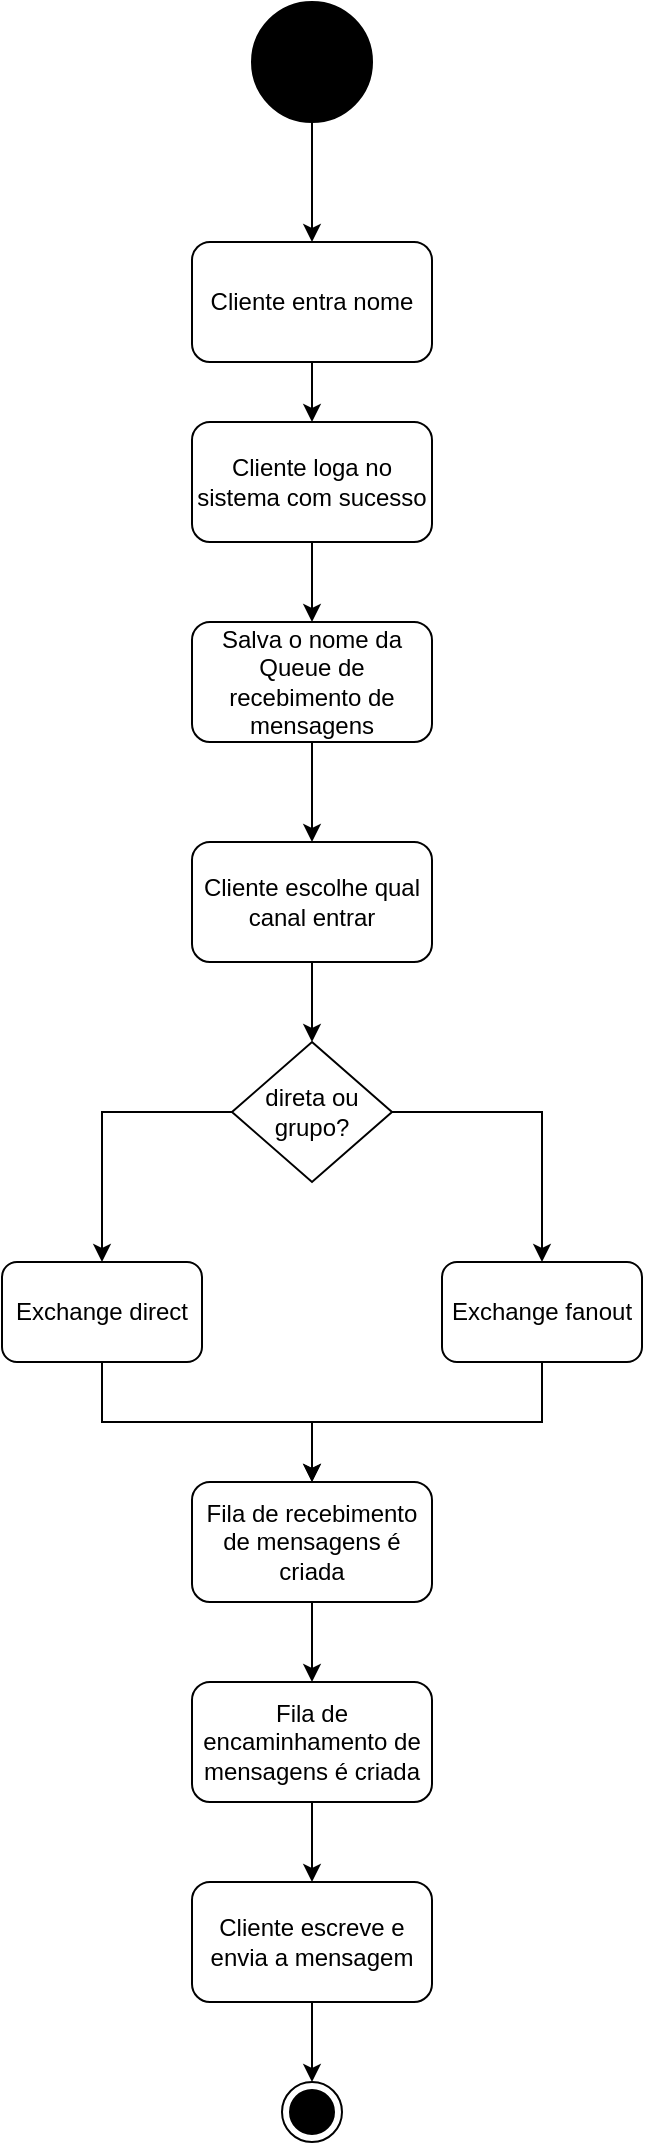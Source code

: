<mxfile version="15.4.0" type="device"><diagram id="_Pby93Y4_4XAsDeVdTcf" name="Page-1"><mxGraphModel dx="2426" dy="1391" grid="1" gridSize="10" guides="1" tooltips="1" connect="1" arrows="1" fold="1" page="1" pageScale="1" pageWidth="850" pageHeight="1100" math="0" shadow="0"><root><mxCell id="0"/><mxCell id="1" parent="0"/><mxCell id="uvAXDiNbMCi3gozuUOCw-16" style="edgeStyle=orthogonalEdgeStyle;rounded=0;orthogonalLoop=1;jettySize=auto;html=1;" edge="1" parent="1" source="uvAXDiNbMCi3gozuUOCw-1" target="uvAXDiNbMCi3gozuUOCw-2"><mxGeometry relative="1" as="geometry"/></mxCell><mxCell id="uvAXDiNbMCi3gozuUOCw-1" value="" style="ellipse;whiteSpace=wrap;html=1;aspect=fixed;fillColor=#000000;" vertex="1" parent="1"><mxGeometry x="335" width="60" height="60" as="geometry"/></mxCell><mxCell id="uvAXDiNbMCi3gozuUOCw-13" style="edgeStyle=orthogonalEdgeStyle;rounded=0;orthogonalLoop=1;jettySize=auto;html=1;entryX=0.5;entryY=0;entryDx=0;entryDy=0;" edge="1" parent="1" source="uvAXDiNbMCi3gozuUOCw-2" target="uvAXDiNbMCi3gozuUOCw-3"><mxGeometry relative="1" as="geometry"/></mxCell><mxCell id="uvAXDiNbMCi3gozuUOCw-2" value="Cliente entra nome" style="rounded=1;whiteSpace=wrap;html=1;fillColor=#FFFFFF;" vertex="1" parent="1"><mxGeometry x="305" y="120" width="120" height="60" as="geometry"/></mxCell><mxCell id="uvAXDiNbMCi3gozuUOCw-17" style="edgeStyle=orthogonalEdgeStyle;rounded=0;orthogonalLoop=1;jettySize=auto;html=1;entryX=0.5;entryY=0;entryDx=0;entryDy=0;" edge="1" parent="1" source="uvAXDiNbMCi3gozuUOCw-3" target="uvAXDiNbMCi3gozuUOCw-6"><mxGeometry relative="1" as="geometry"/></mxCell><mxCell id="uvAXDiNbMCi3gozuUOCw-3" value="Cliente loga no sistema com sucesso" style="rounded=1;whiteSpace=wrap;html=1;fillColor=#FFFFFF;" vertex="1" parent="1"><mxGeometry x="305" y="210" width="120" height="60" as="geometry"/></mxCell><mxCell id="uvAXDiNbMCi3gozuUOCw-28" style="edgeStyle=orthogonalEdgeStyle;rounded=0;orthogonalLoop=1;jettySize=auto;html=1;entryX=0.5;entryY=0;entryDx=0;entryDy=0;" edge="1" parent="1" source="uvAXDiNbMCi3gozuUOCw-4" target="uvAXDiNbMCi3gozuUOCw-22"><mxGeometry relative="1" as="geometry"/></mxCell><mxCell id="uvAXDiNbMCi3gozuUOCw-4" value="Cliente escolhe qual canal entrar" style="rounded=1;whiteSpace=wrap;html=1;fillColor=#FFFFFF;" vertex="1" parent="1"><mxGeometry x="305" y="420" width="120" height="60" as="geometry"/></mxCell><mxCell id="uvAXDiNbMCi3gozuUOCw-18" style="edgeStyle=orthogonalEdgeStyle;rounded=0;orthogonalLoop=1;jettySize=auto;html=1;entryX=0.5;entryY=0;entryDx=0;entryDy=0;" edge="1" parent="1" source="uvAXDiNbMCi3gozuUOCw-6" target="uvAXDiNbMCi3gozuUOCw-4"><mxGeometry relative="1" as="geometry"/></mxCell><mxCell id="uvAXDiNbMCi3gozuUOCw-6" value="Salva o nome da Queue de recebimento de mensagens" style="rounded=1;whiteSpace=wrap;html=1;fillColor=#FFFFFF;" vertex="1" parent="1"><mxGeometry x="305" y="310" width="120" height="60" as="geometry"/></mxCell><mxCell id="uvAXDiNbMCi3gozuUOCw-35" style="edgeStyle=orthogonalEdgeStyle;rounded=0;orthogonalLoop=1;jettySize=auto;html=1;entryX=0.5;entryY=0;entryDx=0;entryDy=0;" edge="1" parent="1" source="uvAXDiNbMCi3gozuUOCw-8" target="uvAXDiNbMCi3gozuUOCw-10"><mxGeometry relative="1" as="geometry"/></mxCell><mxCell id="uvAXDiNbMCi3gozuUOCw-8" value="Fila de recebimento de mensagens é criada" style="rounded=1;whiteSpace=wrap;html=1;fillColor=#FFFFFF;" vertex="1" parent="1"><mxGeometry x="305" y="740" width="120" height="60" as="geometry"/></mxCell><mxCell id="uvAXDiNbMCi3gozuUOCw-36" style="edgeStyle=orthogonalEdgeStyle;rounded=0;orthogonalLoop=1;jettySize=auto;html=1;entryX=0.5;entryY=0;entryDx=0;entryDy=0;" edge="1" parent="1" source="uvAXDiNbMCi3gozuUOCw-10" target="uvAXDiNbMCi3gozuUOCw-12"><mxGeometry relative="1" as="geometry"/></mxCell><mxCell id="uvAXDiNbMCi3gozuUOCw-10" value="Fila de encaminhamento de mensagens é criada" style="rounded=1;whiteSpace=wrap;html=1;fillColor=#FFFFFF;" vertex="1" parent="1"><mxGeometry x="305" y="840" width="120" height="60" as="geometry"/></mxCell><mxCell id="uvAXDiNbMCi3gozuUOCw-38" style="edgeStyle=orthogonalEdgeStyle;rounded=0;orthogonalLoop=1;jettySize=auto;html=1;entryX=0.5;entryY=0;entryDx=0;entryDy=0;" edge="1" parent="1" source="uvAXDiNbMCi3gozuUOCw-12" target="uvAXDiNbMCi3gozuUOCw-37"><mxGeometry relative="1" as="geometry"/></mxCell><mxCell id="uvAXDiNbMCi3gozuUOCw-12" value="Cliente escreve e envia a mensagem" style="rounded=1;whiteSpace=wrap;html=1;fillColor=#FFFFFF;" vertex="1" parent="1"><mxGeometry x="305" y="940" width="120" height="60" as="geometry"/></mxCell><mxCell id="uvAXDiNbMCi3gozuUOCw-29" style="edgeStyle=orthogonalEdgeStyle;rounded=0;orthogonalLoop=1;jettySize=auto;html=1;" edge="1" parent="1" source="uvAXDiNbMCi3gozuUOCw-22" target="uvAXDiNbMCi3gozuUOCw-24"><mxGeometry relative="1" as="geometry"/></mxCell><mxCell id="uvAXDiNbMCi3gozuUOCw-32" style="edgeStyle=orthogonalEdgeStyle;rounded=0;orthogonalLoop=1;jettySize=auto;html=1;" edge="1" parent="1" source="uvAXDiNbMCi3gozuUOCw-22" target="uvAXDiNbMCi3gozuUOCw-30"><mxGeometry relative="1" as="geometry"/></mxCell><mxCell id="uvAXDiNbMCi3gozuUOCw-22" value="direta ou grupo?" style="rhombus;whiteSpace=wrap;html=1;fillColor=#FFFFFF;" vertex="1" parent="1"><mxGeometry x="325" y="520" width="80" height="70" as="geometry"/></mxCell><mxCell id="uvAXDiNbMCi3gozuUOCw-33" style="edgeStyle=orthogonalEdgeStyle;rounded=0;orthogonalLoop=1;jettySize=auto;html=1;entryX=0.5;entryY=0;entryDx=0;entryDy=0;" edge="1" parent="1" source="uvAXDiNbMCi3gozuUOCw-24" target="uvAXDiNbMCi3gozuUOCw-8"><mxGeometry relative="1" as="geometry"/></mxCell><mxCell id="uvAXDiNbMCi3gozuUOCw-24" value="Exchange direct" style="rounded=1;whiteSpace=wrap;html=1;fillColor=#FFFFFF;" vertex="1" parent="1"><mxGeometry x="210" y="630" width="100" height="50" as="geometry"/></mxCell><mxCell id="uvAXDiNbMCi3gozuUOCw-34" style="edgeStyle=orthogonalEdgeStyle;rounded=0;orthogonalLoop=1;jettySize=auto;html=1;entryX=0.5;entryY=0;entryDx=0;entryDy=0;" edge="1" parent="1" source="uvAXDiNbMCi3gozuUOCw-30" target="uvAXDiNbMCi3gozuUOCw-8"><mxGeometry relative="1" as="geometry"><Array as="points"><mxPoint x="480" y="710"/><mxPoint x="365" y="710"/></Array></mxGeometry></mxCell><mxCell id="uvAXDiNbMCi3gozuUOCw-30" value="Exchange fanout" style="rounded=1;whiteSpace=wrap;html=1;fillColor=#FFFFFF;" vertex="1" parent="1"><mxGeometry x="430" y="630" width="100" height="50" as="geometry"/></mxCell><mxCell id="uvAXDiNbMCi3gozuUOCw-37" value="" style="ellipse;html=1;shape=endState;fillColor=#000000;strokeColor=#000000;" vertex="1" parent="1"><mxGeometry x="350" y="1040" width="30" height="30" as="geometry"/></mxCell></root></mxGraphModel></diagram></mxfile>
